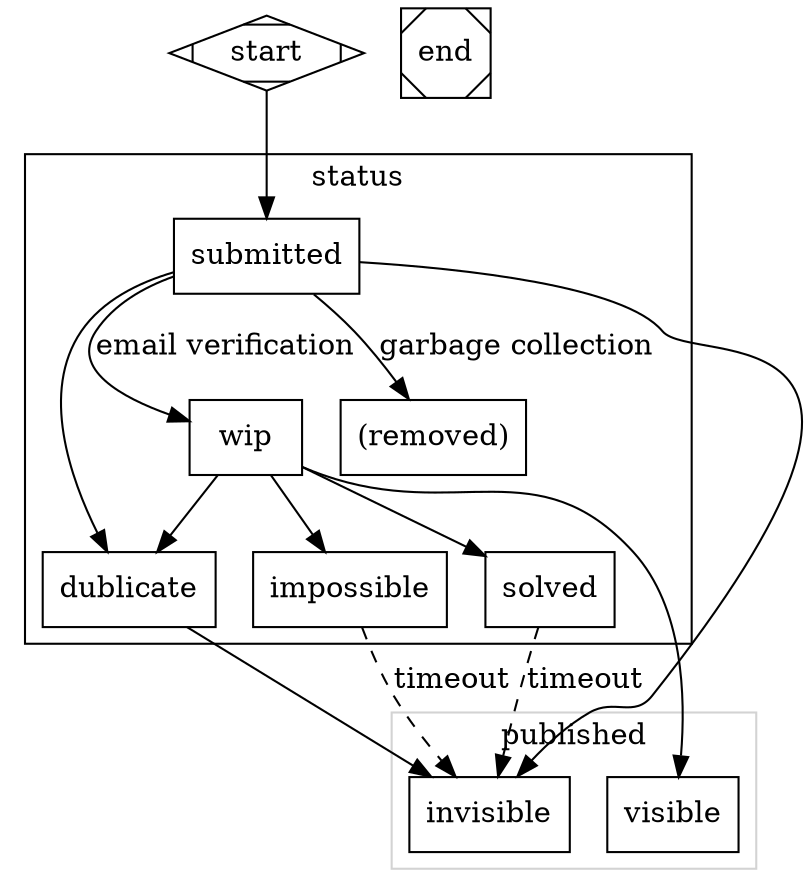 digraph G {

subgraph cluster_status{
    label="status";
    node [shape=box];
    submitted -> wip [label="email verification"];
    wip -> solved
    wip -> impossible;
    wip -> dublicate;
    impossible
    dublicate
    submitted -> "(removed)"[label="garbage collection"];
    submitted -> dublicate;
}

subgraph cluster_public{
    label="published"
    node [shape=box];
    submitted -> invisible
    wip -> visible
    dublicate -> invisible
    solved -> invisible [label="timeout" style=dashed]
    impossible -> invisible [label="timeout" style=dashed]
    color=lightgrey
}

start [shape=Mdiamond];
end [shape=Msquare];
start -> submitted
}